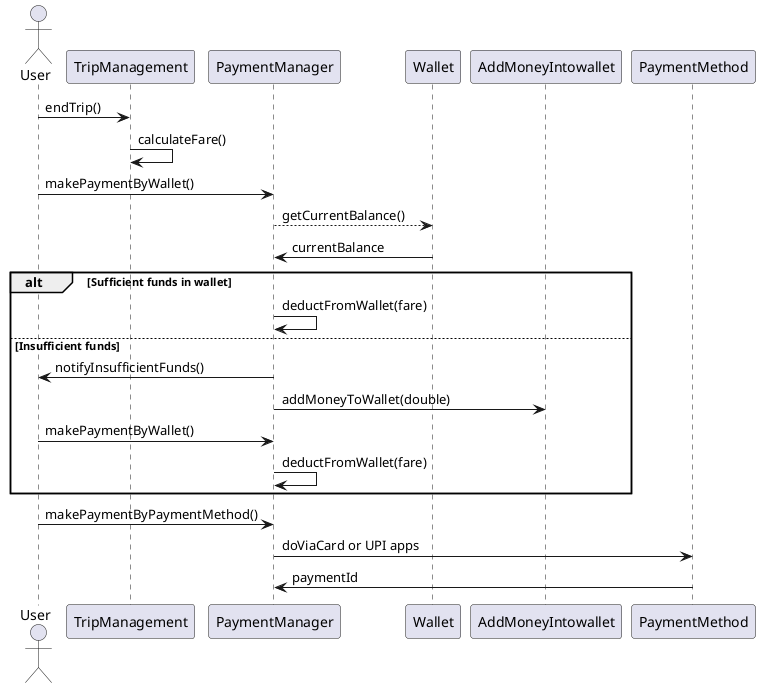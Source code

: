 @startuml

actor User

User -> TripManagement: endTrip()

TripManagement -> TripManagement: calculateFare()

User -> PaymentManager: makePaymentByWallet()
PaymentManager --> Wallet: getCurrentBalance()
Wallet -> PaymentManager: currentBalance

alt Sufficient funds in wallet
  PaymentManager -> PaymentManager: deductFromWallet(fare)
else Insufficient funds
  PaymentManager -> User: notifyInsufficientFunds()
  PaymentManager -> AddMoneyIntowallet: addMoneyToWallet(double)
  User -> PaymentManager: makePaymentByWallet()
  PaymentManager -> PaymentManager: deductFromWallet(fare)
end

User -> PaymentManager: makePaymentByPaymentMethod()
PaymentManager -> PaymentMethod: doViaCard or UPI apps
PaymentMethod -> PaymentManager: paymentId

@enduml
